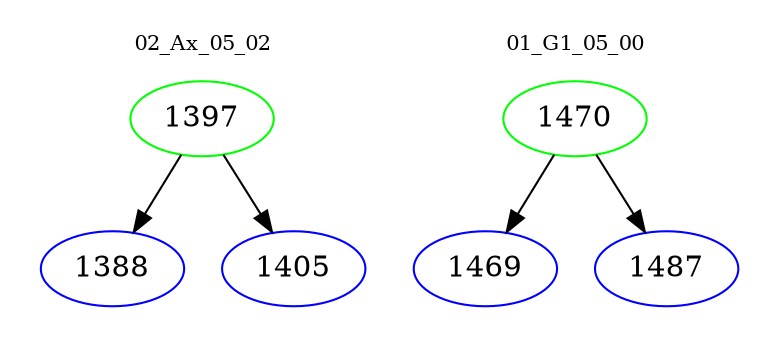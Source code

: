 digraph{
subgraph cluster_0 {
color = white
label = "02_Ax_05_02";
fontsize=10;
T0_1397 [label="1397", color="green"]
T0_1397 -> T0_1388 [color="black"]
T0_1388 [label="1388", color="blue"]
T0_1397 -> T0_1405 [color="black"]
T0_1405 [label="1405", color="blue"]
}
subgraph cluster_1 {
color = white
label = "01_G1_05_00";
fontsize=10;
T1_1470 [label="1470", color="green"]
T1_1470 -> T1_1469 [color="black"]
T1_1469 [label="1469", color="blue"]
T1_1470 -> T1_1487 [color="black"]
T1_1487 [label="1487", color="blue"]
}
}
